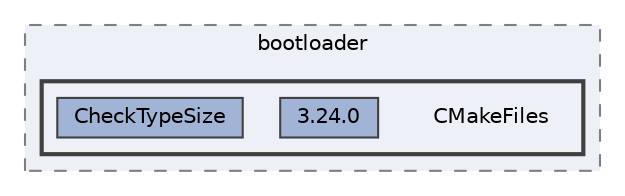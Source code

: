 digraph "build/bootloader/CMakeFiles"
{
 // LATEX_PDF_SIZE
  bgcolor="transparent";
  edge [fontname=Helvetica,fontsize=10,labelfontname=Helvetica,labelfontsize=10];
  node [fontname=Helvetica,fontsize=10,shape=box,height=0.2,width=0.4];
  compound=true
  subgraph clusterdir_95184fd9bed3ca1f63a503303d942f41 {
    graph [ bgcolor="#edf0f7", pencolor="grey50", label="bootloader", fontname=Helvetica,fontsize=10 style="filled,dashed", URL="dir_95184fd9bed3ca1f63a503303d942f41.html",tooltip=""]
  subgraph clusterdir_c6ef69ba2a0993bf73d8aa3d755b7427 {
    graph [ bgcolor="#edf0f7", pencolor="grey25", label="", fontname=Helvetica,fontsize=10 style="filled,bold", URL="dir_c6ef69ba2a0993bf73d8aa3d755b7427.html",tooltip=""]
    dir_c6ef69ba2a0993bf73d8aa3d755b7427 [shape=plaintext, label="CMakeFiles"];
  dir_ddf20132b7870d7d3b8b329d8f770655 [label="3.24.0", fillcolor="#a2b4d6", color="grey25", style="filled", URL="dir_ddf20132b7870d7d3b8b329d8f770655.html",tooltip=""];
  dir_9c690d15579abbd45f3ee286c2a9e682 [label="CheckTypeSize", fillcolor="#a2b4d6", color="grey25", style="filled", URL="dir_9c690d15579abbd45f3ee286c2a9e682.html",tooltip=""];
  }
  }
}
